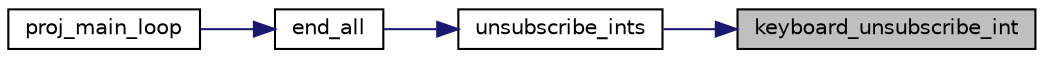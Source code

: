 digraph "keyboard_unsubscribe_int"
{
 // LATEX_PDF_SIZE
  edge [fontname="Helvetica",fontsize="10",labelfontname="Helvetica",labelfontsize="10"];
  node [fontname="Helvetica",fontsize="10",shape=record];
  rankdir="RL";
  Node1 [label="keyboard_unsubscribe_int",height=0.2,width=0.4,color="black", fillcolor="grey75", style="filled", fontcolor="black",tooltip="Unsubscribes keyboard interrupts."];
  Node1 -> Node2 [dir="back",color="midnightblue",fontsize="10",style="solid",fontname="Helvetica"];
  Node2 [label="unsubscribe_ints",height=0.2,width=0.4,color="black", fillcolor="white", style="filled",URL="$manager_8c.html#a8841b2a95cc49b8aa5a91e798d35d002",tooltip="Simultaniously unsubscribes to all interrupts."];
  Node2 -> Node3 [dir="back",color="midnightblue",fontsize="10",style="solid",fontname="Helvetica"];
  Node3 [label="end_all",height=0.2,width=0.4,color="black", fillcolor="white", style="filled",URL="$manager_8c.html#a0328219b1431cb3caa3366c16ec81a37",tooltip="Simultanioulsy destroys all the sprites, returns to text mode and calls unsubscribe_ints()."];
  Node3 -> Node4 [dir="back",color="midnightblue",fontsize="10",style="solid",fontname="Helvetica"];
  Node4 [label="proj_main_loop",height=0.2,width=0.4,color="black", fillcolor="white", style="filled",URL="$proj_8c.html#ad290208c74ef25eb347d1d96a390cd66",tooltip=" "];
}
